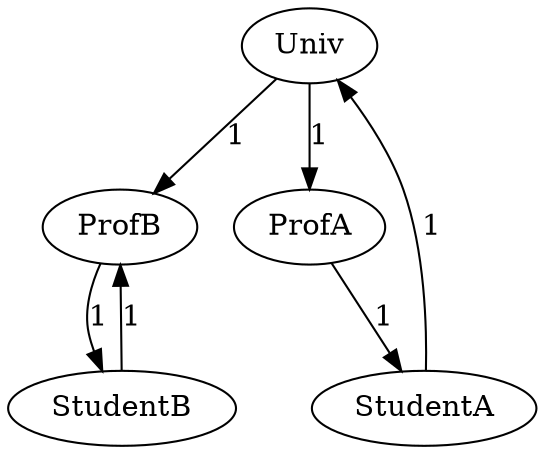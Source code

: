 digraph G {
0 -> 2[label="1"];
0 -> 1[label="1"];
1 -> 3[label="1"];
2 -> 4[label="1"];
3 -> 0[label="1"];
4 -> 2[label="1"];
0 [label="Univ"];
1 [label="ProfA"];
2 [label="ProfB"];
3 [label="StudentA"];
4 [label="StudentB"];
}